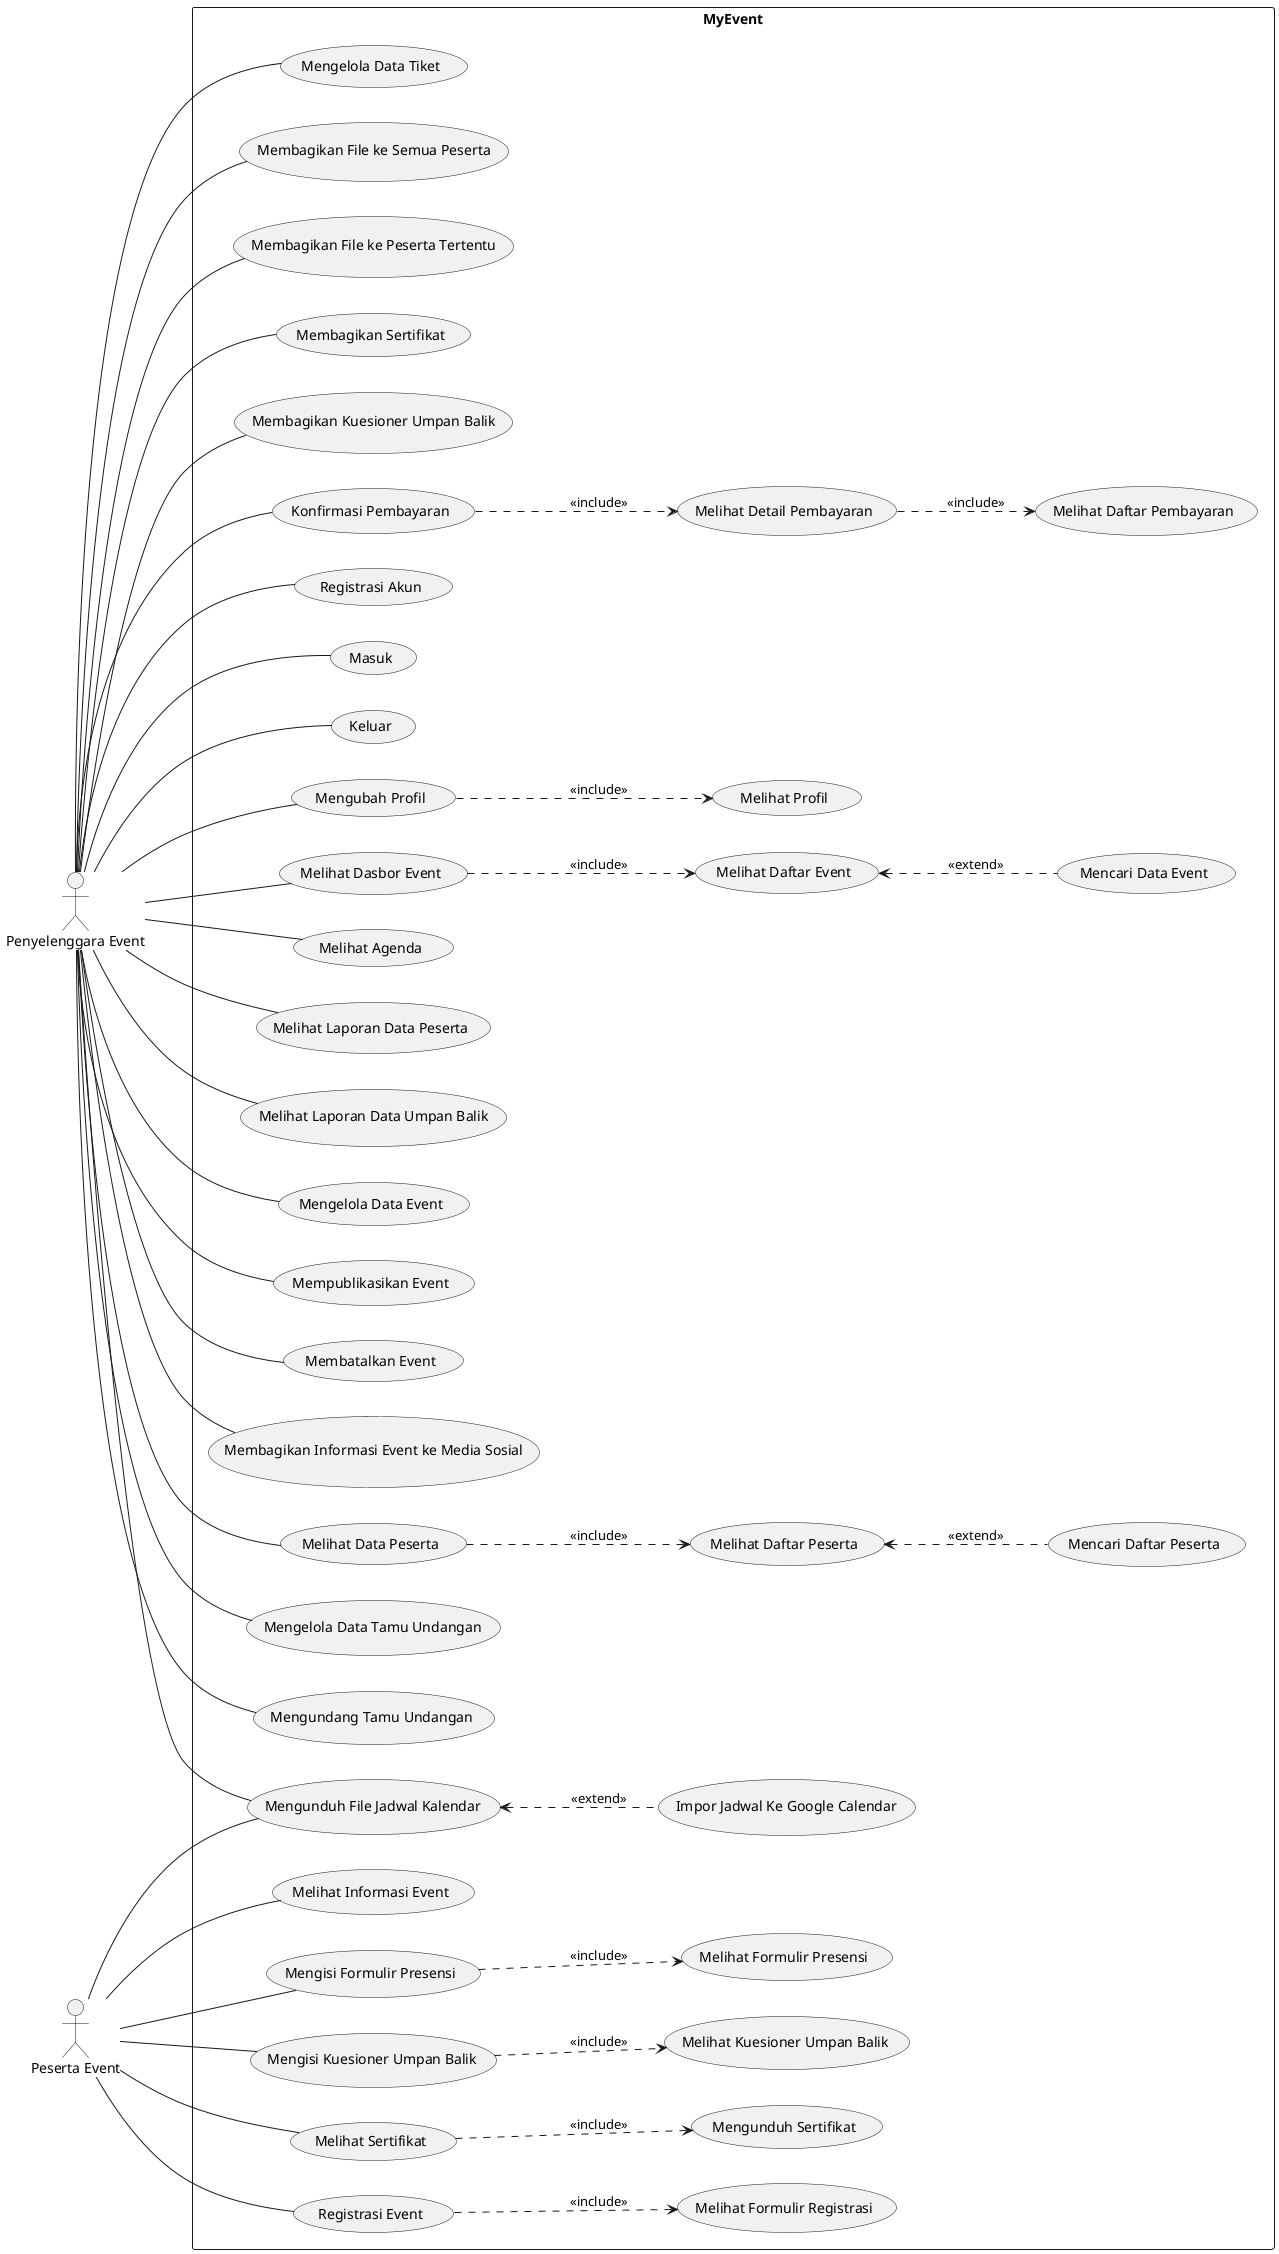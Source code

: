 @startuml "myevent_activity_diagram"
    left to right direction

    actor "Penyelenggara Event" as eo
    actor "Peserta Event" as peserta

    rectangle MyEvent {
        ' use case Penyelenggara Event
        usecase "Registrasi Akun" as UC1
        usecase "Masuk" as UC2
        usecase "Keluar" as UC3
        usecase "Mengubah Profil" as UC4
        usecase "Melihat Profil" as UC5
        usecase "Melihat Dasbor Event" as UC6
        usecase "Melihat Daftar Event" as UC7
        usecase "Mencari Data Event" as UC8
        usecase "Melihat Agenda" as UC9
        usecase "Melihat Laporan Data Peserta" as UC10
        usecase "Melihat Laporan Data Umpan Balik" as UC11
        usecase "Mengelola Data Event" as UC12
        usecase "Mempublikasikan Event" as UC13
        usecase "Membatalkan Event" as UC14
        usecase "Membagikan Informasi Event ke Media Sosial" as UC15
        usecase "Mengunduh File Jadwal Kalendar" as UC16
        usecase "Impor Jadwal Ke Google Calendar" as UC17
        usecase "Melihat Data Peserta" as UC18
        usecase "Melihat Daftar Peserta" as UC19
        usecase "Mencari Daftar Peserta" as UC20
        usecase "Mengelola Data Tamu Undangan" as UC21
        usecase "Mengundang Tamu Undangan" as UC22
        usecase "Mengelola Data Tiket" as UC23
        usecase "Membagikan File ke Semua Peserta" as UC24
        usecase "Membagikan File ke Peserta Tertentu" as UC25
        usecase "Membagikan Sertifikat" as UC26
        usecase "Membagikan Kuesioner Umpan Balik" as UC27
        usecase "Melihat Daftar Pembayaran" as UC28
        usecase "Melihat Detail Pembayaran" as UC29
        usecase "Konfirmasi Pembayaran" as UC30
        ' use case peserta event
        usecase "Registrasi Event" as UC31
        usecase "Melihat Formulir Registrasi" as UC32
        usecase "Melihat Informasi Event" as UC33
        usecase "Mengisi Formulir Presensi" as UC34
        usecase "Melihat Formulir Presensi" as UC35
        usecase "Mengisi Kuesioner Umpan Balik" as UC36
        usecase "Melihat Kuesioner Umpan Balik" as UC37
        usecase "Melihat Sertifikat" as UC38
        usecase "Mengunduh Sertifikat" as UC39
     }

    ' penyelenggara event
    eo -- UC1
    eo -- UC2
    eo -- UC3
    eo -- UC4
    UC4 ..> UC5 :<<include>>
    eo -- UC6
    UC6 ..> UC7 :<<include>>
    UC7 <.. UC8 :<<extend>>
    eo -- UC9
    eo -- UC10
    eo -- UC11
    eo -- UC12 
    eo -- UC13
    eo -- UC14
    eo -- UC15
    eo -- UC16 
    UC16 <.. UC17 :<<extend>>
    eo -- UC18
    UC18 ..> UC19 :<<include>>
    UC19 <.. UC20 :<<extend>>
    eo -- UC21
    eo -- UC22
    eo -- UC23
    eo -- UC24
    eo -- UC25
    eo -- UC26
    eo -- UC27
    eo -- UC30
    UC30 ..> UC29 :<<include>>
    UC29 ..> UC28 :<<include>>

    ' peserta event
    peserta -- UC31
    UC31 ..> UC32 :<<include>>
    peserta -- UC33
    peserta -- UC34
    UC34 ..> UC35 :<<include>>
    peserta -- UC16
    peserta -- UC36
    UC36 ..> UC37 :<<include>>
    peserta -- UC38
    UC38 ..> UC39 :<<include>>
@enduml